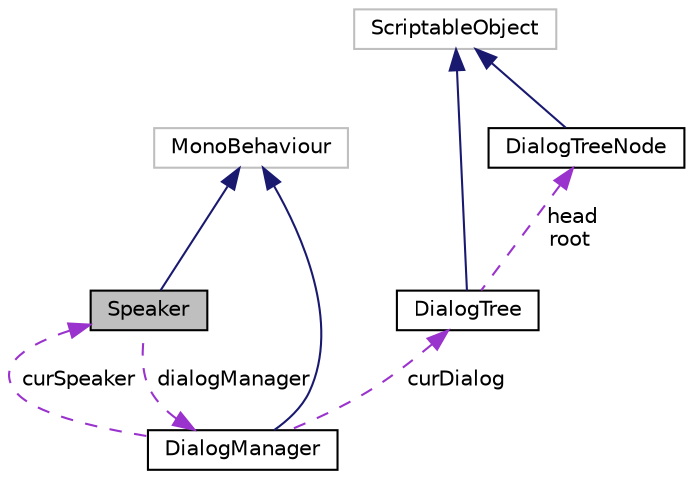 digraph "Speaker"
{
  edge [fontname="Helvetica",fontsize="10",labelfontname="Helvetica",labelfontsize="10"];
  node [fontname="Helvetica",fontsize="10",shape=record];
  Node1 [label="Speaker",height=0.2,width=0.4,color="black", fillcolor="grey75", style="filled", fontcolor="black"];
  Node2 -> Node1 [dir="back",color="midnightblue",fontsize="10",style="solid",fontname="Helvetica"];
  Node2 [label="MonoBehaviour",height=0.2,width=0.4,color="grey75", fillcolor="white", style="filled"];
  Node3 -> Node1 [dir="back",color="darkorchid3",fontsize="10",style="dashed",label=" dialogManager" ,fontname="Helvetica"];
  Node3 [label="DialogManager",height=0.2,width=0.4,color="black", fillcolor="white", style="filled",URL="$class_dialog_manager.html"];
  Node2 -> Node3 [dir="back",color="midnightblue",fontsize="10",style="solid",fontname="Helvetica"];
  Node1 -> Node3 [dir="back",color="darkorchid3",fontsize="10",style="dashed",label=" curSpeaker" ,fontname="Helvetica"];
  Node4 -> Node3 [dir="back",color="darkorchid3",fontsize="10",style="dashed",label=" curDialog" ,fontname="Helvetica"];
  Node4 [label="DialogTree",height=0.2,width=0.4,color="black", fillcolor="white", style="filled",URL="$class_dialog_tree.html",tooltip="Developed by: Higor (hcmb) A DialogTree is a complex structure useful for creating dialogs across in ..."];
  Node5 -> Node4 [dir="back",color="midnightblue",fontsize="10",style="solid",fontname="Helvetica"];
  Node5 [label="ScriptableObject",height=0.2,width=0.4,color="grey75", fillcolor="white", style="filled"];
  Node6 -> Node4 [dir="back",color="darkorchid3",fontsize="10",style="dashed",label=" head\nroot" ,fontname="Helvetica"];
  Node6 [label="DialogTreeNode",height=0.2,width=0.4,color="black", fillcolor="white", style="filled",URL="$class_dialog_tree_node.html",tooltip="Developed by: Higor (hcmb) A DialogTreeNode is used for building a DialogTree. Shows text conversatio..."];
  Node5 -> Node6 [dir="back",color="midnightblue",fontsize="10",style="solid",fontname="Helvetica"];
}
